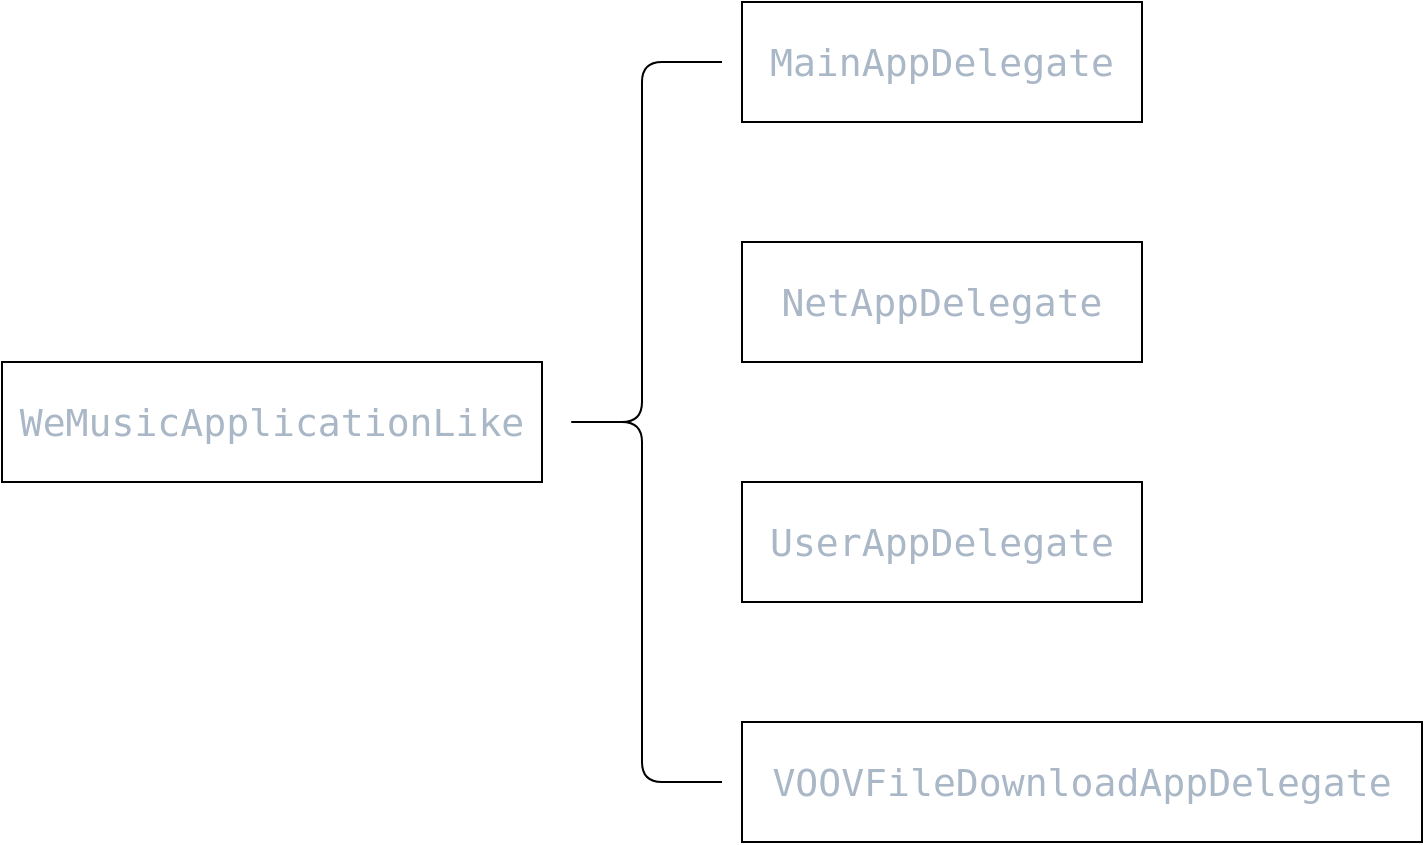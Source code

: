 <mxfile version="14.4.3" type="github">
  <diagram id="0rKQK3Qr-0jCW9UDkUmq" name="Page-1">
    <mxGraphModel dx="2893" dy="2243" grid="1" gridSize="10" guides="1" tooltips="1" connect="1" arrows="1" fold="1" page="1" pageScale="1" pageWidth="827" pageHeight="1169" math="0" shadow="0">
      <root>
        <mxCell id="0" />
        <mxCell id="1" parent="0" />
        <mxCell id="s5S7ESRwDYINNiUCkRA5-3" value="" style="shape=curlyBracket;whiteSpace=wrap;html=1;rounded=1;" parent="1" vertex="1">
          <mxGeometry x="230" y="-10" width="80" height="360" as="geometry" />
        </mxCell>
        <mxCell id="s5S7ESRwDYINNiUCkRA5-4" value="&lt;pre style=&quot;color: rgb(169 , 183 , 198) ; font-family: &amp;#34;menlo&amp;#34; , monospace ; font-size: 14.3pt&quot;&gt;&lt;span style=&quot;background-color: rgb(255 , 255 , 255)&quot;&gt;MainAppDelegate&lt;/span&gt;&lt;/pre&gt;" style="rounded=0;whiteSpace=wrap;html=1;" parent="1" vertex="1">
          <mxGeometry x="320" y="-40" width="200" height="60" as="geometry" />
        </mxCell>
        <mxCell id="G62UQA_4_i6ixyLVBg0S-1" value="&lt;pre style=&quot;color: rgb(169 , 183 , 198) ; font-family: &amp;#34;menlo&amp;#34; , monospace ; font-size: 14.3pt&quot;&gt;&lt;span style=&quot;background-color: rgb(255 , 255 , 255)&quot;&gt;NetAppDelegate&lt;/span&gt;&lt;/pre&gt;" style="rounded=0;whiteSpace=wrap;html=1;" vertex="1" parent="1">
          <mxGeometry x="320" y="80" width="200" height="60" as="geometry" />
        </mxCell>
        <mxCell id="G62UQA_4_i6ixyLVBg0S-3" value="&lt;pre style=&quot;color: rgb(169 , 183 , 198) ; font-family: &amp;#34;menlo&amp;#34; , monospace ; font-size: 14.3pt&quot;&gt;&lt;span style=&quot;background-color: rgb(255 , 255 , 255)&quot;&gt;UserAppDelegate&lt;/span&gt;&lt;/pre&gt;" style="rounded=0;whiteSpace=wrap;html=1;" vertex="1" parent="1">
          <mxGeometry x="320" y="200" width="200" height="60" as="geometry" />
        </mxCell>
        <mxCell id="G62UQA_4_i6ixyLVBg0S-4" value="&lt;pre style=&quot;color: rgb(169 , 183 , 198) ; font-family: &amp;#34;menlo&amp;#34; , monospace ; font-size: 14.3pt&quot;&gt;&lt;span style=&quot;background-color: rgb(255 , 255 , 255)&quot;&gt;VOOVFileDownloadAppDelegate&lt;/span&gt;&lt;/pre&gt;" style="rounded=0;whiteSpace=wrap;html=1;" vertex="1" parent="1">
          <mxGeometry x="320" y="320" width="340" height="60" as="geometry" />
        </mxCell>
        <mxCell id="G62UQA_4_i6ixyLVBg0S-5" value="&lt;pre style=&quot;color: rgb(169 , 183 , 198) ; font-family: &amp;#34;menlo&amp;#34; , monospace ; font-size: 14.3pt&quot;&gt;&lt;span style=&quot;background-color: rgb(255 , 255 , 255)&quot;&gt;WeMusicApplicationLike&lt;/span&gt;&lt;/pre&gt;" style="rounded=0;whiteSpace=wrap;html=1;" vertex="1" parent="1">
          <mxGeometry x="-50" y="140" width="270" height="60" as="geometry" />
        </mxCell>
      </root>
    </mxGraphModel>
  </diagram>
</mxfile>

